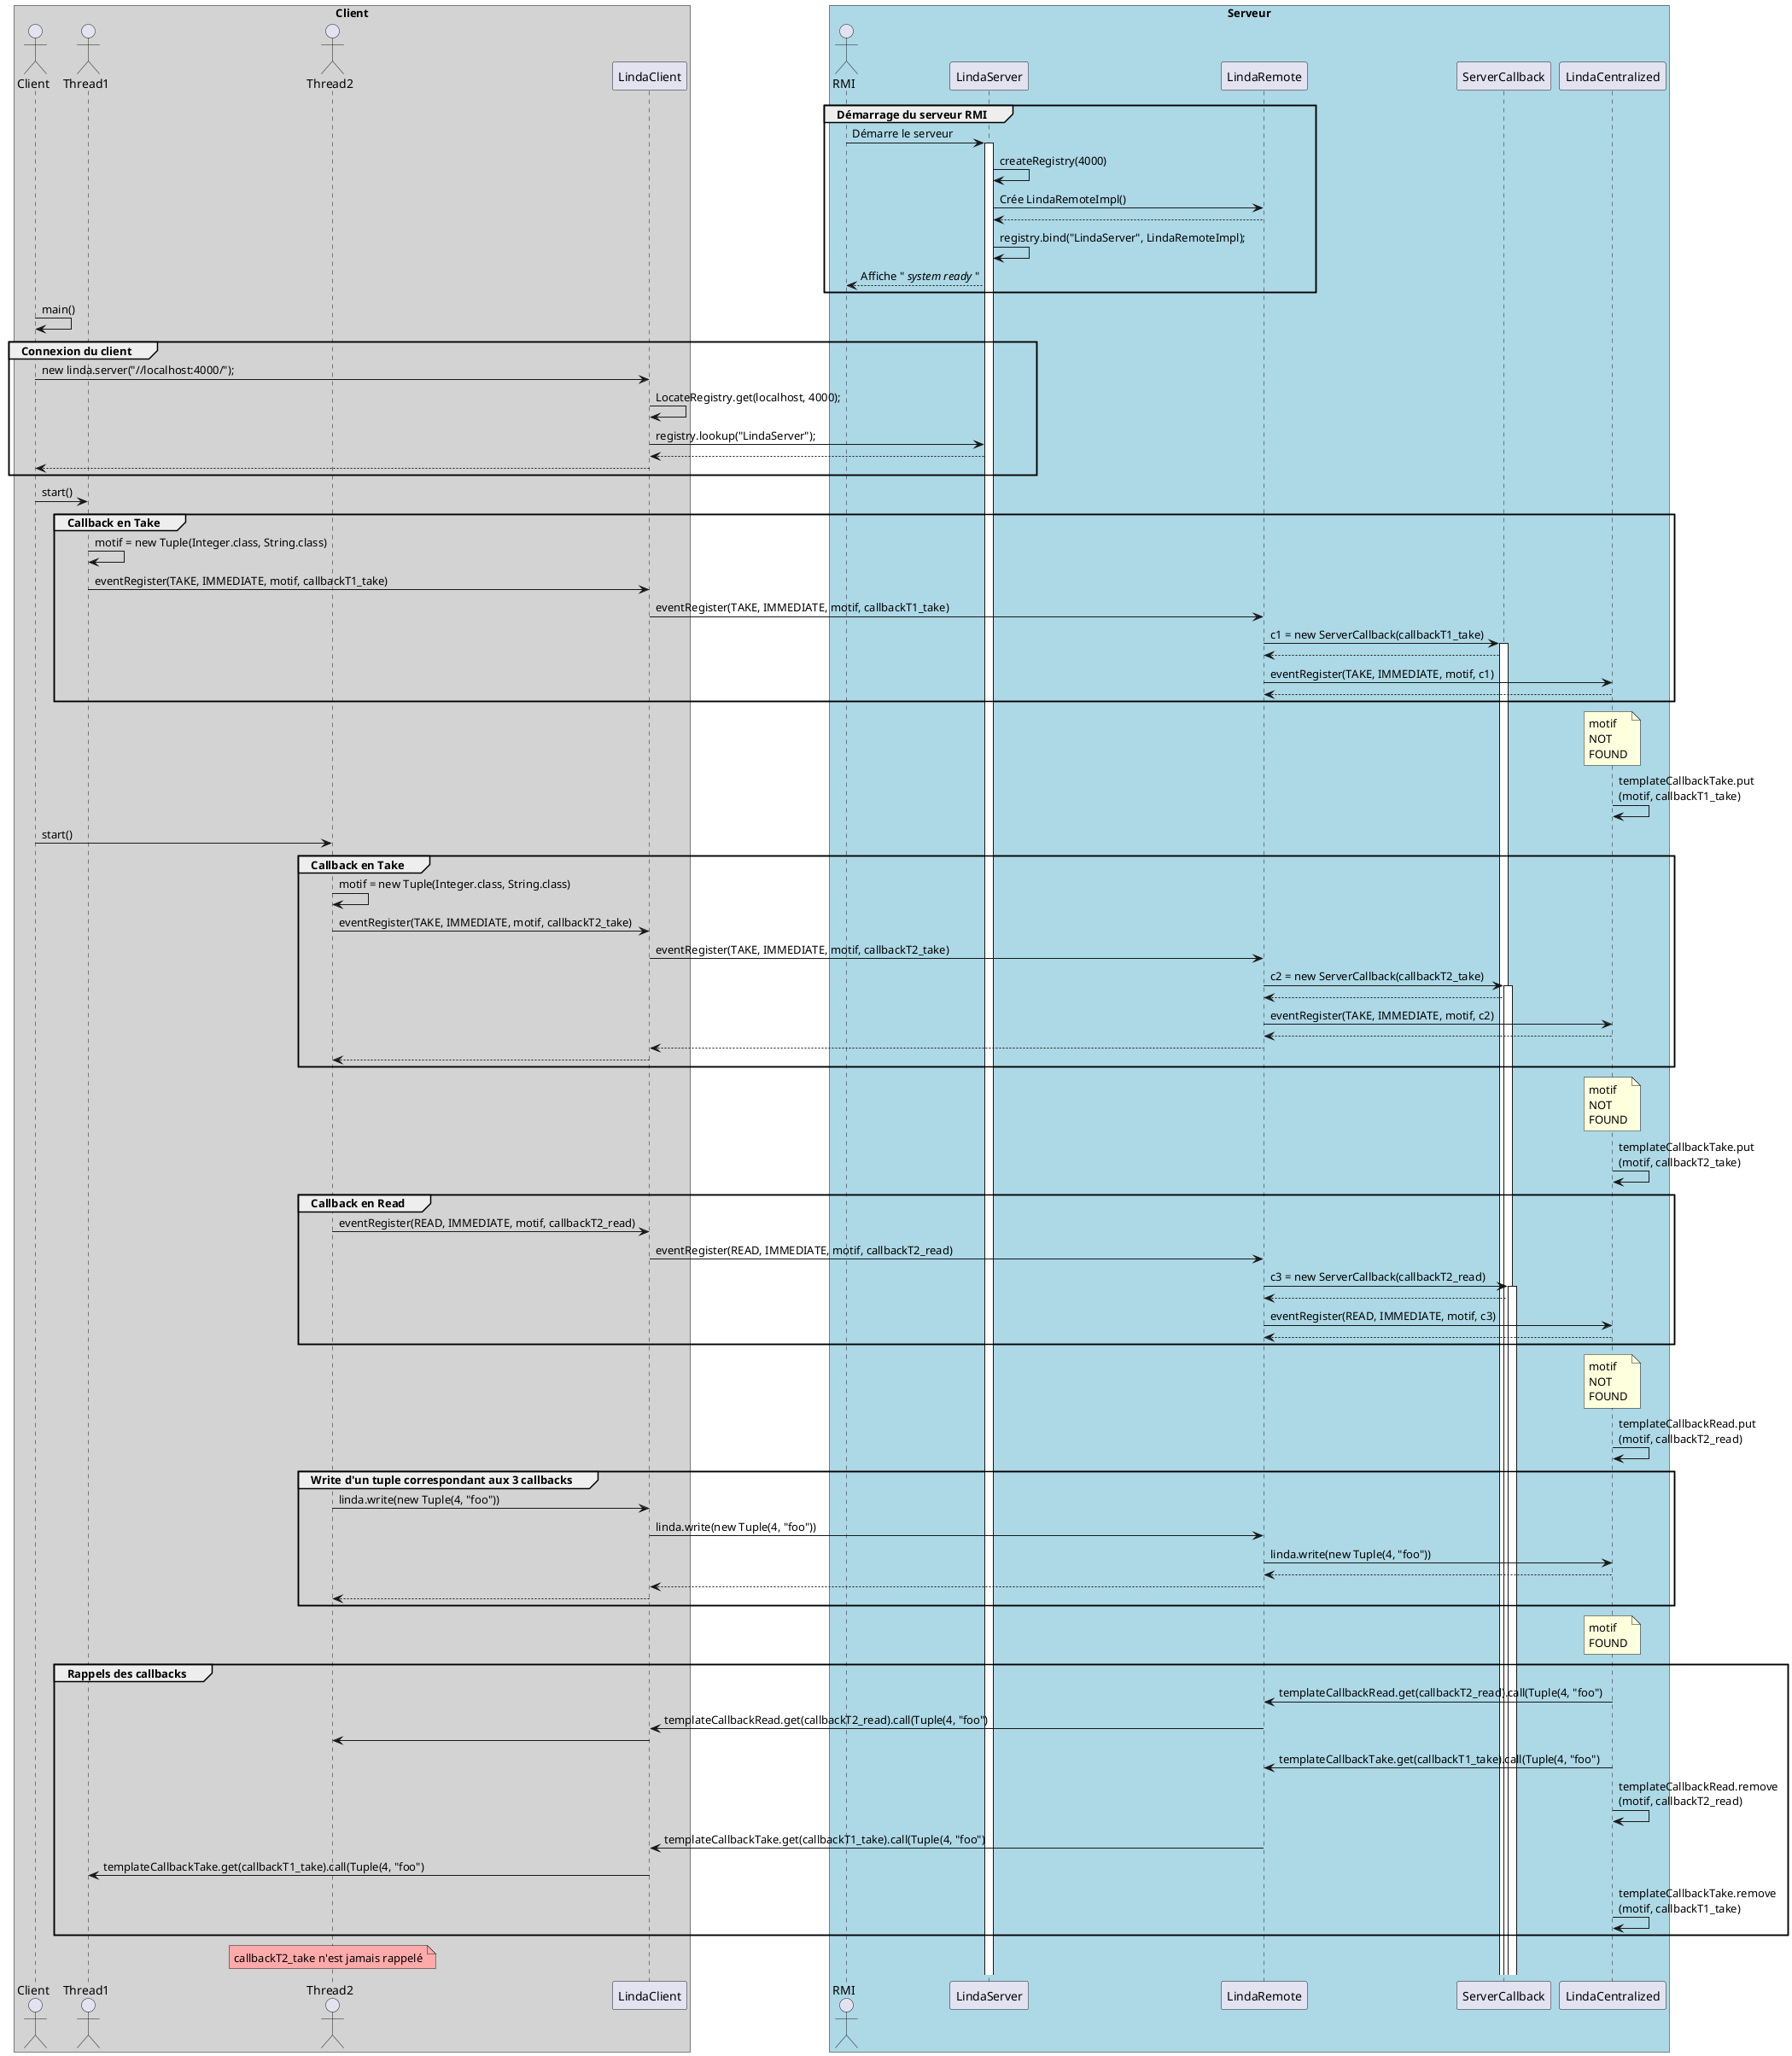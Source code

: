 @startuml

box "Client" #LightGrey
actor "Client" as User
actor Thread1
actor Thread2
participant LindaClient
end box
box "Serveur" #LightBlue
actor RMI
participant LindaServer
participant LindaRemote
participant ServerCallback
participant "LindaCentralized" as Linda
end box

group Démarrage du serveur RMI

RMI -> LindaServer: Démarre le serveur

activate LindaServer

LindaServer -> LindaServer: createRegistry(4000)

LindaServer -> LindaRemote: Crée LindaRemoteImpl()

LindaRemote --> LindaServer:

LindaServer -> LindaServer: registry.bind("LindaServer", LindaRemoteImpl);

LindaServer --> RMI: Affiche "// system ready //"

end

User -> User: main()

group Connexion du client

User -> LindaClient : new linda.server("//localhost:4000/");
LindaClient -> LindaClient : LocateRegistry.get(localhost, 4000);
LindaClient -> LindaServer : registry.lookup("LindaServer");
LindaServer --> LindaClient
LindaClient --> User

end

User -> Thread1: start()

group Callback en Take

Thread1 -> Thread1 : motif = new Tuple(Integer.class, String.class)

Thread1 -> LindaClient: eventRegister(TAKE, IMMEDIATE, motif, callbackT1_take)

LindaClient -> LindaRemote : eventRegister(TAKE, IMMEDIATE, motif, callbackT1_take)

LindaRemote -> ServerCallback : c1 = new ServerCallback(callbackT1_take)

activate ServerCallback

ServerCallback --> LindaRemote

LindaRemote -> Linda:  eventRegister(TAKE, IMMEDIATE, motif, c1)

Linda --> LindaRemote

end

note over Linda : motif \nNOT \nFOUND

Linda -> Linda : templateCallbackTake.put\n(motif, callbackT1_take)

User -> Thread2: start()

group Callback en Take

Thread2 -> Thread2 : motif = new Tuple(Integer.class, String.class)

Thread2 -> LindaClient: eventRegister(TAKE, IMMEDIATE, motif, callbackT2_take)

LindaClient -> LindaRemote : eventRegister(TAKE, IMMEDIATE, motif, callbackT2_take)

LindaRemote -> ServerCallback : c2 = new ServerCallback(callbackT2_take)

activate ServerCallback

ServerCallback --> LindaRemote

LindaRemote -> Linda : eventRegister(TAKE, IMMEDIATE, motif, c2)

Linda --> LindaRemote

LindaRemote --> LindaClient

LindaClient --> Thread2

end

note over Linda : motif \nNOT \nFOUND

Linda -> Linda : templateCallbackTake.put\n(motif, callbackT2_take)

group Callback en Read

Thread2 -> LindaClient: eventRegister(READ, IMMEDIATE, motif, callbackT2_read)

LindaClient -> LindaRemote: eventRegister(READ, IMMEDIATE, motif, callbackT2_read)

LindaRemote -> ServerCallback : c3 = new ServerCallback(callbackT2_read)

activate ServerCallback

ServerCallback --> LindaRemote

LindaRemote -> Linda: eventRegister(READ, IMMEDIATE, motif, c3)

Linda --> LindaRemote

end

note over Linda : motif \nNOT \nFOUND

Linda -> Linda : templateCallbackRead.put\n(motif, callbackT2_read)

group Write d'un tuple correspondant aux 3 callbacks

Thread2 -> LindaClient: linda.write(new Tuple(4, "foo"))

LindaClient -> LindaRemote: linda.write(new Tuple(4, "foo"))

LindaRemote -> Linda : linda.write(new Tuple(4, "foo")) 

Linda --> LindaRemote

LindaRemote --> LindaClient

LindaClient --> Thread2

end

note over Linda : motif \nFOUND

group Rappels des callbacks

Linda -> LindaRemote : templateCallbackRead.get(callbackT2_read).call(Tuple(4, "foo") 

LindaRemote -> LindaClient : templateCallbackRead.get(callbackT2_read).call(Tuple(4, "foo") 

LindaClient -> Thread2

Linda -> LindaRemote : templateCallbackTake.get(callbackT1_take).call(Tuple(4, "foo")

Linda -> Linda : templateCallbackRead.remove\n(motif, callbackT2_read)

LindaRemote -> LindaClient : templateCallbackTake.get(callbackT1_take).call(Tuple(4, "foo")

LindaClient -> Thread1 : templateCallbackTake.get(callbackT1_take).call(Tuple(4, "foo")

Linda -> Linda : templateCallbackTake.remove\n(motif, callbackT1_take)

end

note over Thread2 #FFAAAA: callbackT2_take n'est jamais rappelé

@enduml
